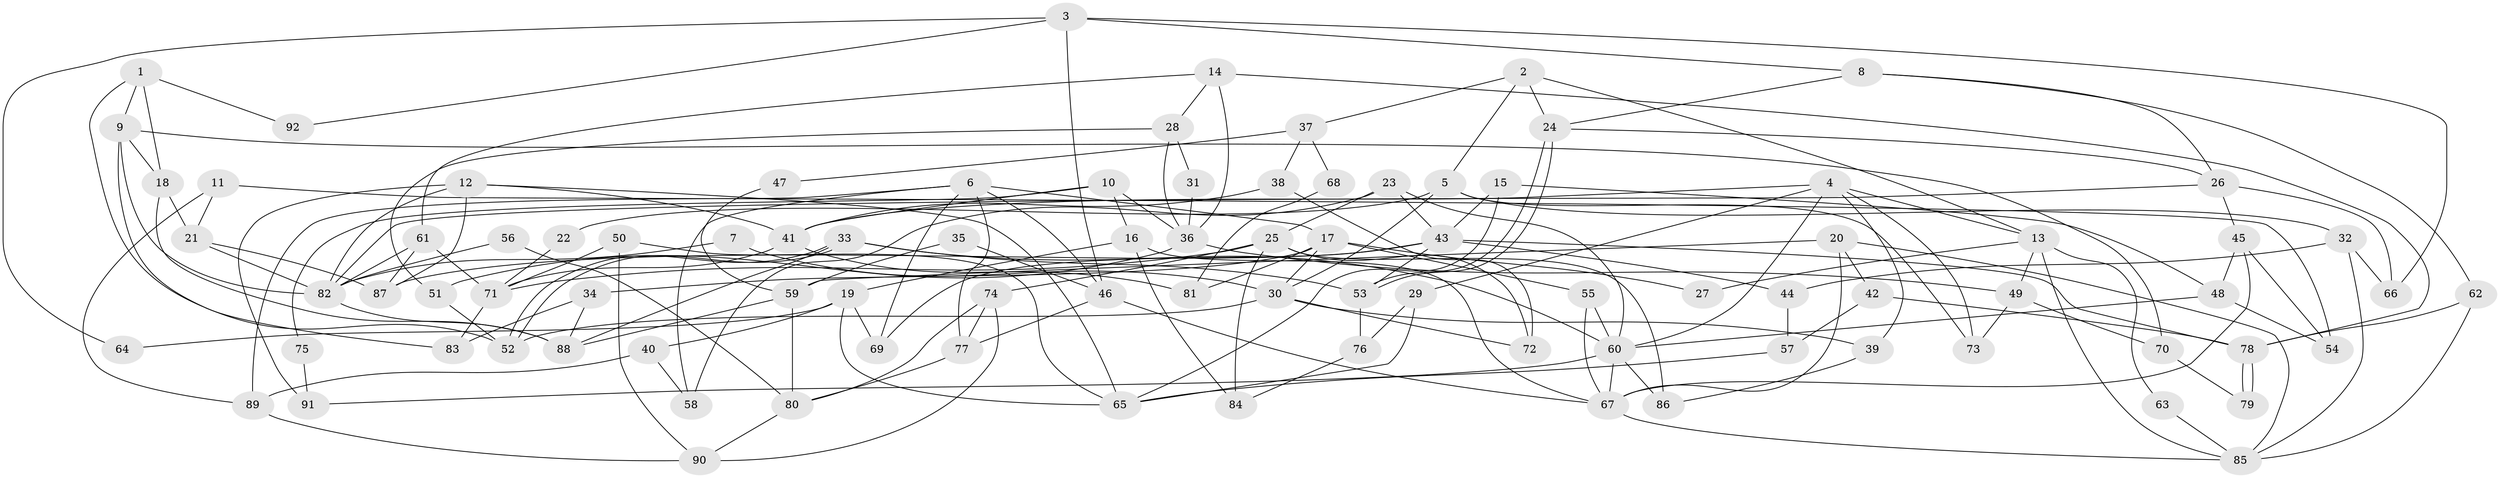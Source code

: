 // Generated by graph-tools (version 1.1) at 2025/26/03/09/25 03:26:10]
// undirected, 92 vertices, 184 edges
graph export_dot {
graph [start="1"]
  node [color=gray90,style=filled];
  1;
  2;
  3;
  4;
  5;
  6;
  7;
  8;
  9;
  10;
  11;
  12;
  13;
  14;
  15;
  16;
  17;
  18;
  19;
  20;
  21;
  22;
  23;
  24;
  25;
  26;
  27;
  28;
  29;
  30;
  31;
  32;
  33;
  34;
  35;
  36;
  37;
  38;
  39;
  40;
  41;
  42;
  43;
  44;
  45;
  46;
  47;
  48;
  49;
  50;
  51;
  52;
  53;
  54;
  55;
  56;
  57;
  58;
  59;
  60;
  61;
  62;
  63;
  64;
  65;
  66;
  67;
  68;
  69;
  70;
  71;
  72;
  73;
  74;
  75;
  76;
  77;
  78;
  79;
  80;
  81;
  82;
  83;
  84;
  85;
  86;
  87;
  88;
  89;
  90;
  91;
  92;
  1 -- 18;
  1 -- 52;
  1 -- 9;
  1 -- 92;
  2 -- 24;
  2 -- 13;
  2 -- 5;
  2 -- 37;
  3 -- 8;
  3 -- 46;
  3 -- 64;
  3 -- 66;
  3 -- 92;
  4 -- 60;
  4 -- 29;
  4 -- 13;
  4 -- 39;
  4 -- 41;
  4 -- 73;
  5 -- 32;
  5 -- 22;
  5 -- 30;
  5 -- 73;
  6 -- 46;
  6 -- 58;
  6 -- 17;
  6 -- 69;
  6 -- 77;
  6 -- 89;
  7 -- 82;
  7 -- 30;
  8 -- 26;
  8 -- 62;
  8 -- 24;
  9 -- 82;
  9 -- 18;
  9 -- 70;
  9 -- 83;
  10 -- 16;
  10 -- 36;
  10 -- 41;
  10 -- 75;
  11 -- 21;
  11 -- 89;
  11 -- 54;
  12 -- 82;
  12 -- 41;
  12 -- 65;
  12 -- 87;
  12 -- 91;
  13 -- 85;
  13 -- 27;
  13 -- 49;
  13 -- 63;
  14 -- 36;
  14 -- 61;
  14 -- 28;
  14 -- 78;
  15 -- 43;
  15 -- 48;
  15 -- 65;
  16 -- 67;
  16 -- 19;
  16 -- 84;
  17 -- 34;
  17 -- 27;
  17 -- 30;
  17 -- 55;
  17 -- 81;
  18 -- 21;
  18 -- 88;
  19 -- 65;
  19 -- 69;
  19 -- 40;
  19 -- 64;
  20 -- 85;
  20 -- 67;
  20 -- 42;
  20 -- 59;
  21 -- 87;
  21 -- 82;
  22 -- 71;
  23 -- 43;
  23 -- 60;
  23 -- 25;
  23 -- 58;
  24 -- 53;
  24 -- 53;
  24 -- 26;
  25 -- 74;
  25 -- 71;
  25 -- 72;
  25 -- 84;
  25 -- 86;
  26 -- 82;
  26 -- 45;
  26 -- 66;
  28 -- 36;
  28 -- 31;
  28 -- 51;
  29 -- 76;
  29 -- 65;
  30 -- 39;
  30 -- 52;
  30 -- 72;
  31 -- 36;
  32 -- 66;
  32 -- 44;
  32 -- 85;
  33 -- 60;
  33 -- 52;
  33 -- 52;
  33 -- 53;
  33 -- 88;
  34 -- 88;
  34 -- 83;
  35 -- 46;
  35 -- 59;
  36 -- 51;
  36 -- 49;
  37 -- 38;
  37 -- 47;
  37 -- 68;
  38 -- 72;
  38 -- 41;
  39 -- 86;
  40 -- 89;
  40 -- 58;
  41 -- 71;
  41 -- 81;
  42 -- 78;
  42 -- 57;
  43 -- 78;
  43 -- 53;
  43 -- 44;
  43 -- 69;
  43 -- 87;
  44 -- 57;
  45 -- 54;
  45 -- 48;
  45 -- 67;
  46 -- 77;
  46 -- 67;
  47 -- 59;
  48 -- 60;
  48 -- 54;
  49 -- 73;
  49 -- 70;
  50 -- 65;
  50 -- 71;
  50 -- 90;
  51 -- 52;
  53 -- 76;
  55 -- 60;
  55 -- 67;
  56 -- 80;
  56 -- 82;
  57 -- 65;
  59 -- 88;
  59 -- 80;
  60 -- 67;
  60 -- 86;
  60 -- 91;
  61 -- 71;
  61 -- 87;
  61 -- 82;
  62 -- 78;
  62 -- 85;
  63 -- 85;
  67 -- 85;
  68 -- 81;
  70 -- 79;
  71 -- 83;
  74 -- 80;
  74 -- 77;
  74 -- 90;
  75 -- 91;
  76 -- 84;
  77 -- 80;
  78 -- 79;
  78 -- 79;
  80 -- 90;
  82 -- 88;
  89 -- 90;
}
